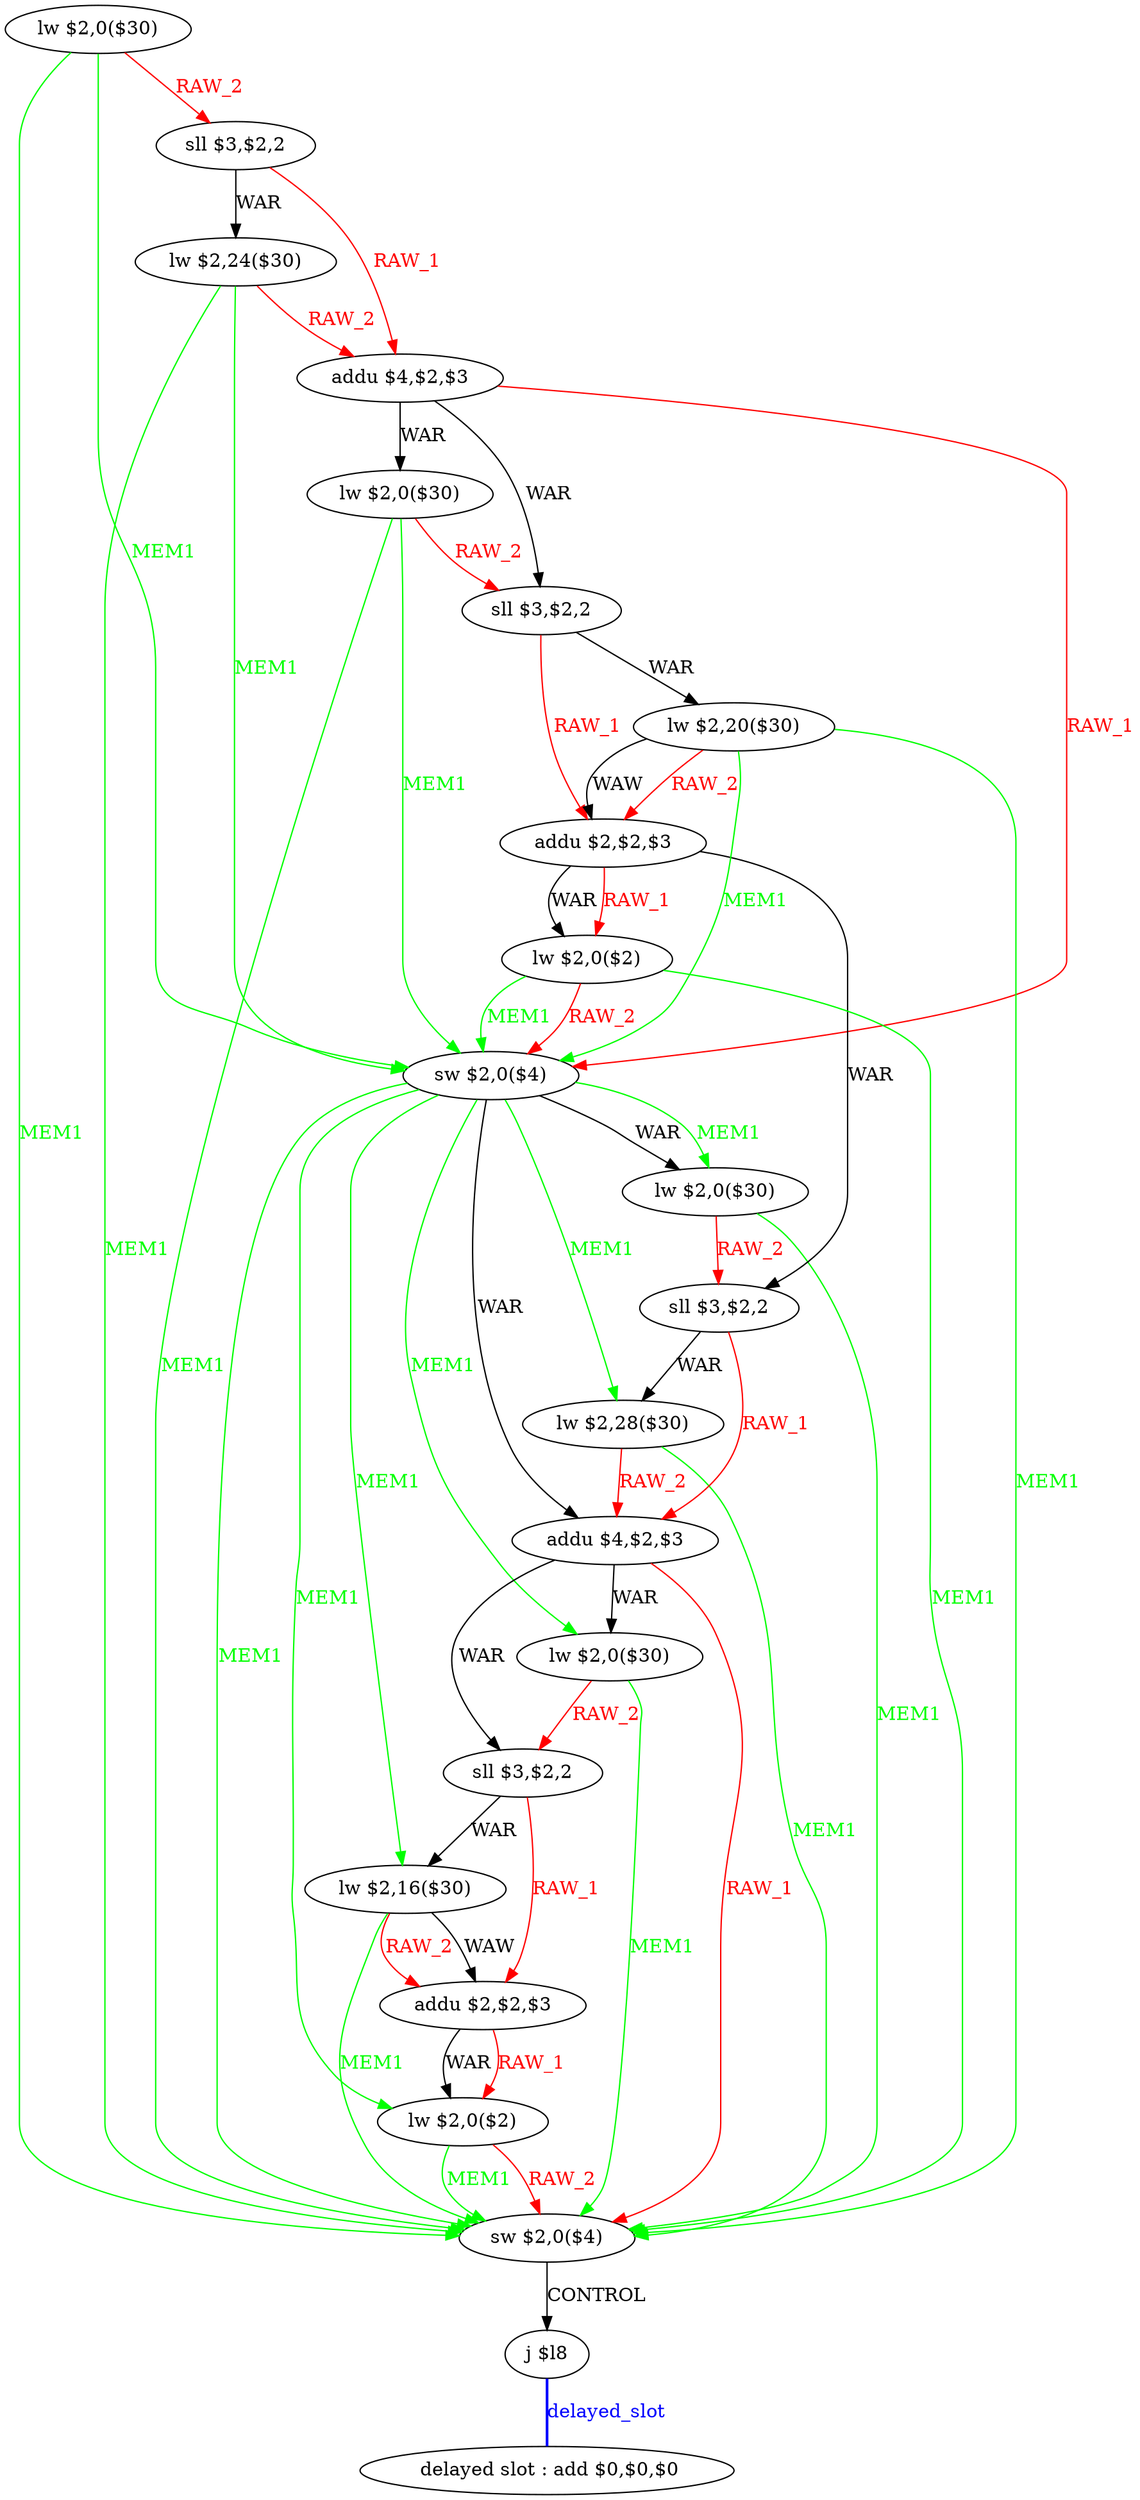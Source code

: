 digraph G1 {
node [shape = ellipse];
i21 [label = " delayed slot : add $0,$0,$0"] ;
i20 ->  i21 [style = bold, dir= none, fontcolor = blue, color = blue, label= "delayed_slot"];
i20 [label = "j $l8"] ;
i0 [label = "lw $2,0($30)"] ;
i0 ->  i19 [color = green, fontcolor = green, label= "MEM1"];
i0 ->  i9 [color = green, fontcolor = green, label= "MEM1"];
i0 ->  i1 [color = red, fontcolor = red, label= "RAW_2"];
i19 [label = "sw $2,0($4)"] ;
i19 ->  i20 [label= "CONTROL"];
i9 [label = "sw $2,0($4)"] ;
i9 ->  i19 [color = green, fontcolor = green, label= "MEM1"];
i9 ->  i18 [color = green, fontcolor = green, label= "MEM1"];
i9 ->  i16 [color = green, fontcolor = green, label= "MEM1"];
i9 ->  i14 [color = green, fontcolor = green, label= "MEM1"];
i9 ->  i13 [label= "WAR"];
i9 ->  i12 [color = green, fontcolor = green, label= "MEM1"];
i9 ->  i10 [label= "WAR"];
i9 ->  i10 [color = green, fontcolor = green, label= "MEM1"];
i18 [label = "lw $2,0($2)"] ;
i18 ->  i19 [color = red, fontcolor = red, label= "RAW_2"];
i18 ->  i19 [color = green, fontcolor = green, label= "MEM1"];
i16 [label = "lw $2,16($30)"] ;
i16 ->  i19 [color = green, fontcolor = green, label= "MEM1"];
i16 ->  i17 [color = red, fontcolor = red, label= "RAW_2"];
i16 ->  i17 [label= "WAW"];
i17 [label = "addu $2,$2,$3"] ;
i17 ->  i18 [color = red, fontcolor = red, label= "RAW_1"];
i17 ->  i18 [label= "WAR"];
i14 [label = "lw $2,0($30)"] ;
i14 ->  i19 [color = green, fontcolor = green, label= "MEM1"];
i14 ->  i15 [color = red, fontcolor = red, label= "RAW_2"];
i15 [label = "sll $3,$2,2"] ;
i15 ->  i17 [color = red, fontcolor = red, label= "RAW_1"];
i15 ->  i16 [label= "WAR"];
i13 [label = "addu $4,$2,$3"] ;
i13 ->  i19 [color = red, fontcolor = red, label= "RAW_1"];
i13 ->  i15 [label= "WAR"];
i13 ->  i14 [label= "WAR"];
i12 [label = "lw $2,28($30)"] ;
i12 ->  i19 [color = green, fontcolor = green, label= "MEM1"];
i12 ->  i13 [color = red, fontcolor = red, label= "RAW_2"];
i10 [label = "lw $2,0($30)"] ;
i10 ->  i19 [color = green, fontcolor = green, label= "MEM1"];
i10 ->  i11 [color = red, fontcolor = red, label= "RAW_2"];
i11 [label = "sll $3,$2,2"] ;
i11 ->  i13 [color = red, fontcolor = red, label= "RAW_1"];
i11 ->  i12 [label= "WAR"];
i1 [label = "sll $3,$2,2"] ;
i1 ->  i3 [color = red, fontcolor = red, label= "RAW_1"];
i1 ->  i2 [label= "WAR"];
i3 [label = "addu $4,$2,$3"] ;
i3 ->  i9 [color = red, fontcolor = red, label= "RAW_1"];
i3 ->  i5 [label= "WAR"];
i3 ->  i4 [label= "WAR"];
i5 [label = "sll $3,$2,2"] ;
i5 ->  i7 [color = red, fontcolor = red, label= "RAW_1"];
i5 ->  i6 [label= "WAR"];
i7 [label = "addu $2,$2,$3"] ;
i7 ->  i11 [label= "WAR"];
i7 ->  i8 [color = red, fontcolor = red, label= "RAW_1"];
i7 ->  i8 [label= "WAR"];
i8 [label = "lw $2,0($2)"] ;
i8 ->  i19 [color = green, fontcolor = green, label= "MEM1"];
i8 ->  i9 [color = red, fontcolor = red, label= "RAW_2"];
i8 ->  i9 [color = green, fontcolor = green, label= "MEM1"];
i6 [label = "lw $2,20($30)"] ;
i6 ->  i19 [color = green, fontcolor = green, label= "MEM1"];
i6 ->  i9 [color = green, fontcolor = green, label= "MEM1"];
i6 ->  i7 [color = red, fontcolor = red, label= "RAW_2"];
i6 ->  i7 [label= "WAW"];
i4 [label = "lw $2,0($30)"] ;
i4 ->  i19 [color = green, fontcolor = green, label= "MEM1"];
i4 ->  i9 [color = green, fontcolor = green, label= "MEM1"];
i4 ->  i5 [color = red, fontcolor = red, label= "RAW_2"];
i2 [label = "lw $2,24($30)"] ;
i2 ->  i19 [color = green, fontcolor = green, label= "MEM1"];
i2 ->  i9 [color = green, fontcolor = green, label= "MEM1"];
i2 ->  i3 [color = red, fontcolor = red, label= "RAW_2"];
}

